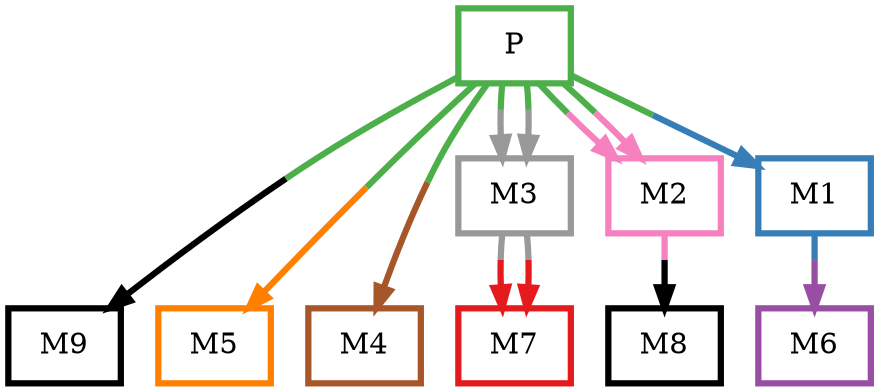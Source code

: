 digraph barS {
	{
		rank=same
	0 [shape=box,penwidth=3,colorscheme=set19,color=3,label="P"]
	}
	{
		rank=same
		9 [shape=box,penwidth=3,colorscheme=set19,color=0,label="M9"]
		8 [shape=box,penwidth=3,colorscheme=set19,color=10,label="M8"]
		7 [shape=box,penwidth=3,colorscheme=set19,color=1,label="M7"]
		6 [shape=box,penwidth=3,colorscheme=set19,color=4,label="M6"]
		5 [shape=box,penwidth=3,colorscheme=set19,color=5,label="M5"]
		4 [shape=box,penwidth=3,colorscheme=set19,color=7,label="M4"]
	}
	3 [shape=box,penwidth=3,colorscheme=set19,color=9,label="M3"]
	2 [shape=box,penwidth=3,colorscheme=set19,color=8,label="M2"]
	1 [shape=box,penwidth=3,colorscheme=set19,color=2,label="M1"]
	3 -> 7 [penwidth=3,colorscheme=set19,color="9;0.5:1"]
	3 -> 7 [penwidth=3,colorscheme=set19,color="9;0.5:1"]
	2 -> 8 [penwidth=3,colorscheme=set19,color="8;0.5:10"]
	1 -> 6 [penwidth=3,colorscheme=set19,color="2;0.5:4"]
	0 -> 9 [penwidth=3,colorscheme=set19,color="3;0.5:0"]
	0 -> 5 [penwidth=3,colorscheme=set19,color="3;0.5:5"]
	0 -> 2 [penwidth=3,colorscheme=set19,color="3;0.5:8"]
	0 -> 3 [penwidth=3,colorscheme=set19,color="3;0.5:9"]
	0 -> 4 [penwidth=3,colorscheme=set19,color="3;0.5:7"]
	0 -> 3 [penwidth=3,colorscheme=set19,color="3;0.5:9"]
	0 -> 2 [penwidth=3,colorscheme=set19,color="3;0.5:8"]
	0 -> 1 [penwidth=3,colorscheme=set19,color="3;0.5:2"]
}
